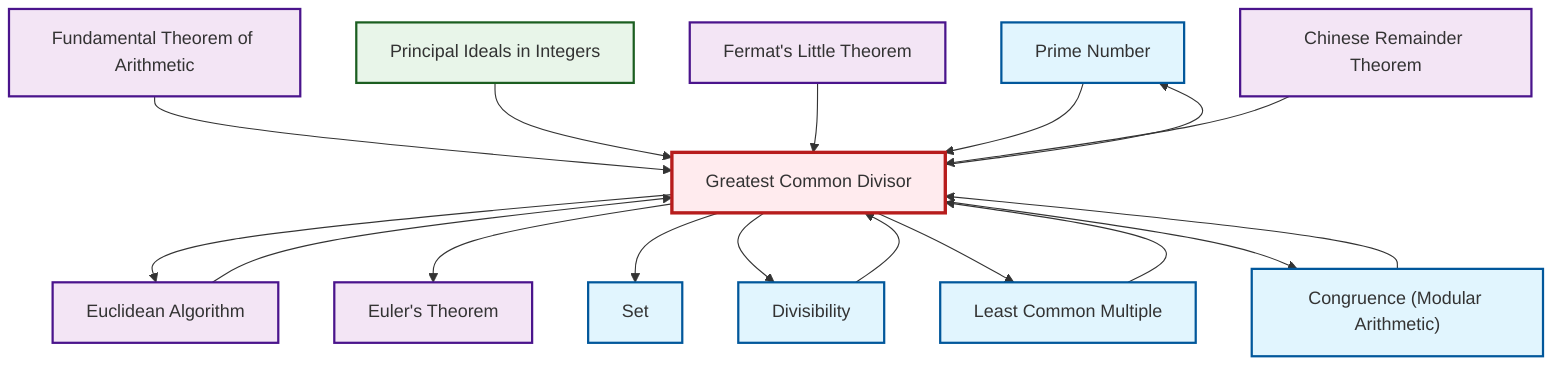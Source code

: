 graph TD
    classDef definition fill:#e1f5fe,stroke:#01579b,stroke-width:2px
    classDef theorem fill:#f3e5f5,stroke:#4a148c,stroke-width:2px
    classDef axiom fill:#fff3e0,stroke:#e65100,stroke-width:2px
    classDef example fill:#e8f5e9,stroke:#1b5e20,stroke-width:2px
    classDef current fill:#ffebee,stroke:#b71c1c,stroke-width:3px
    def-prime["Prime Number"]:::definition
    def-set["Set"]:::definition
    def-gcd["Greatest Common Divisor"]:::definition
    def-divisibility["Divisibility"]:::definition
    def-lcm["Least Common Multiple"]:::definition
    thm-euclidean-algorithm["Euclidean Algorithm"]:::theorem
    thm-fermat-little["Fermat's Little Theorem"]:::theorem
    thm-fundamental-arithmetic["Fundamental Theorem of Arithmetic"]:::theorem
    def-congruence["Congruence (Modular Arithmetic)"]:::definition
    ex-principal-ideal["Principal Ideals in Integers"]:::example
    thm-chinese-remainder["Chinese Remainder Theorem"]:::theorem
    thm-euler["Euler's Theorem"]:::theorem
    def-gcd --> thm-euclidean-algorithm
    thm-fundamental-arithmetic --> def-gcd
    def-gcd --> thm-euler
    def-gcd --> def-set
    thm-euclidean-algorithm --> def-gcd
    def-gcd --> def-divisibility
    ex-principal-ideal --> def-gcd
    thm-fermat-little --> def-gcd
    def-congruence --> def-gcd
    def-prime --> def-gcd
    def-lcm --> def-gcd
    thm-chinese-remainder --> def-gcd
    def-gcd --> def-lcm
    def-gcd --> def-congruence
    def-gcd --> def-prime
    def-divisibility --> def-gcd
    class def-gcd current